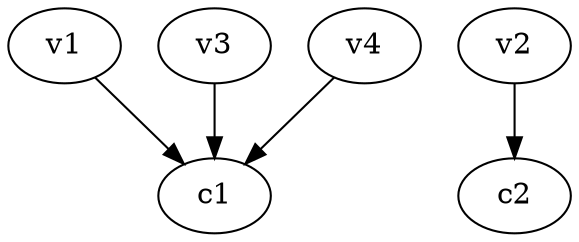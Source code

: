 strict digraph  {
c1;
c2;
v1;
v2;
v3;
v4;
v1 -> c1  [weight=1];
v2 -> c2  [weight=1];
v3 -> c1  [weight=1];
v4 -> c1  [weight=1];
}
